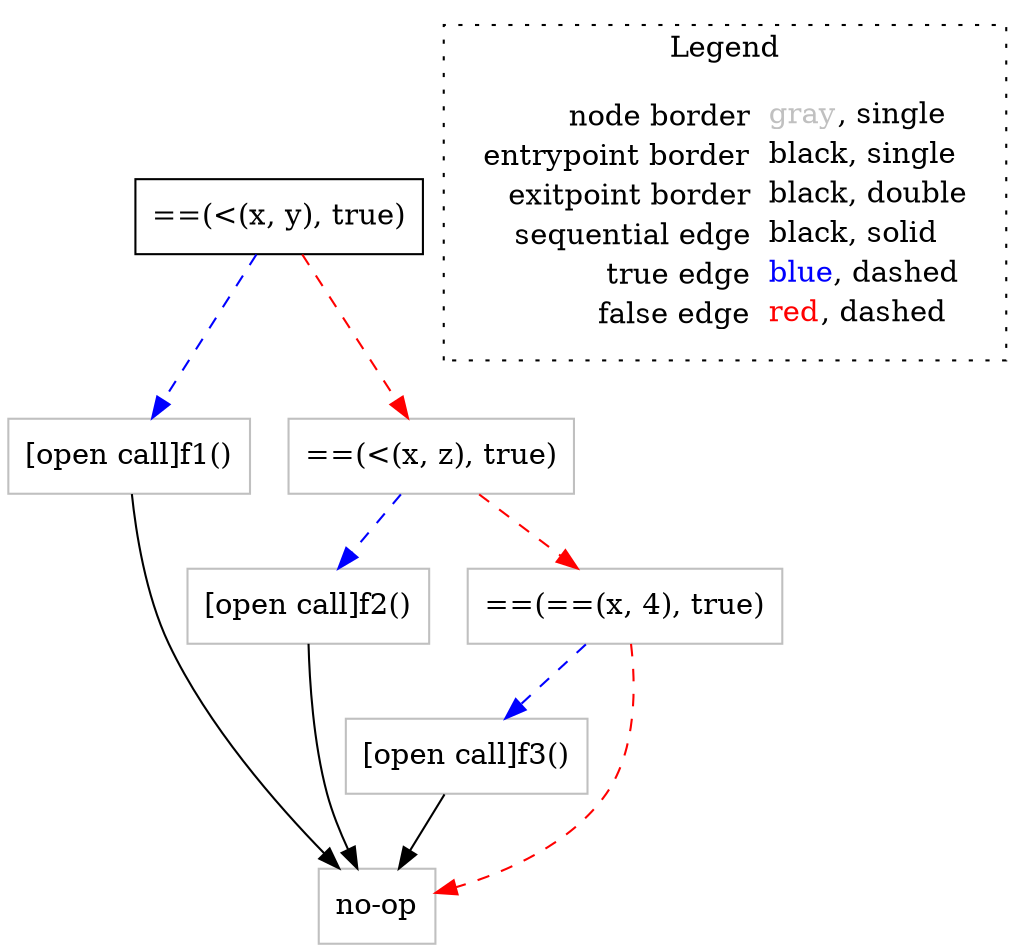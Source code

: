 digraph {
	"node0" [shape="rect",color="black",label=<==(&lt;(x, y), true)>];
	"node1" [shape="rect",color="gray",label=<[open call]f2()>];
	"node2" [shape="rect",color="gray",label=<[open call]f1()>];
	"node3" [shape="rect",color="gray",label=<[open call]f3()>];
	"node4" [shape="rect",color="gray",label=<==(==(x, 4), true)>];
	"node5" [shape="rect",color="gray",label=<no-op>];
	"node6" [shape="rect",color="gray",label=<==(&lt;(x, z), true)>];
	"node1" -> "node5" [color="black"];
	"node2" -> "node5" [color="black"];
	"node0" -> "node2" [color="blue",style="dashed"];
	"node0" -> "node6" [color="red",style="dashed"];
	"node3" -> "node5" [color="black"];
	"node4" -> "node3" [color="blue",style="dashed"];
	"node4" -> "node5" [color="red",style="dashed"];
	"node6" -> "node1" [color="blue",style="dashed"];
	"node6" -> "node4" [color="red",style="dashed"];
subgraph cluster_legend {
	label="Legend";
	style=dotted;
	node [shape=plaintext];
	"legend" [label=<<table border="0" cellpadding="2" cellspacing="0" cellborder="0"><tr><td align="right">node border&nbsp;</td><td align="left"><font color="gray">gray</font>, single</td></tr><tr><td align="right">entrypoint border&nbsp;</td><td align="left"><font color="black">black</font>, single</td></tr><tr><td align="right">exitpoint border&nbsp;</td><td align="left"><font color="black">black</font>, double</td></tr><tr><td align="right">sequential edge&nbsp;</td><td align="left"><font color="black">black</font>, solid</td></tr><tr><td align="right">true edge&nbsp;</td><td align="left"><font color="blue">blue</font>, dashed</td></tr><tr><td align="right">false edge&nbsp;</td><td align="left"><font color="red">red</font>, dashed</td></tr></table>>];
}

}
